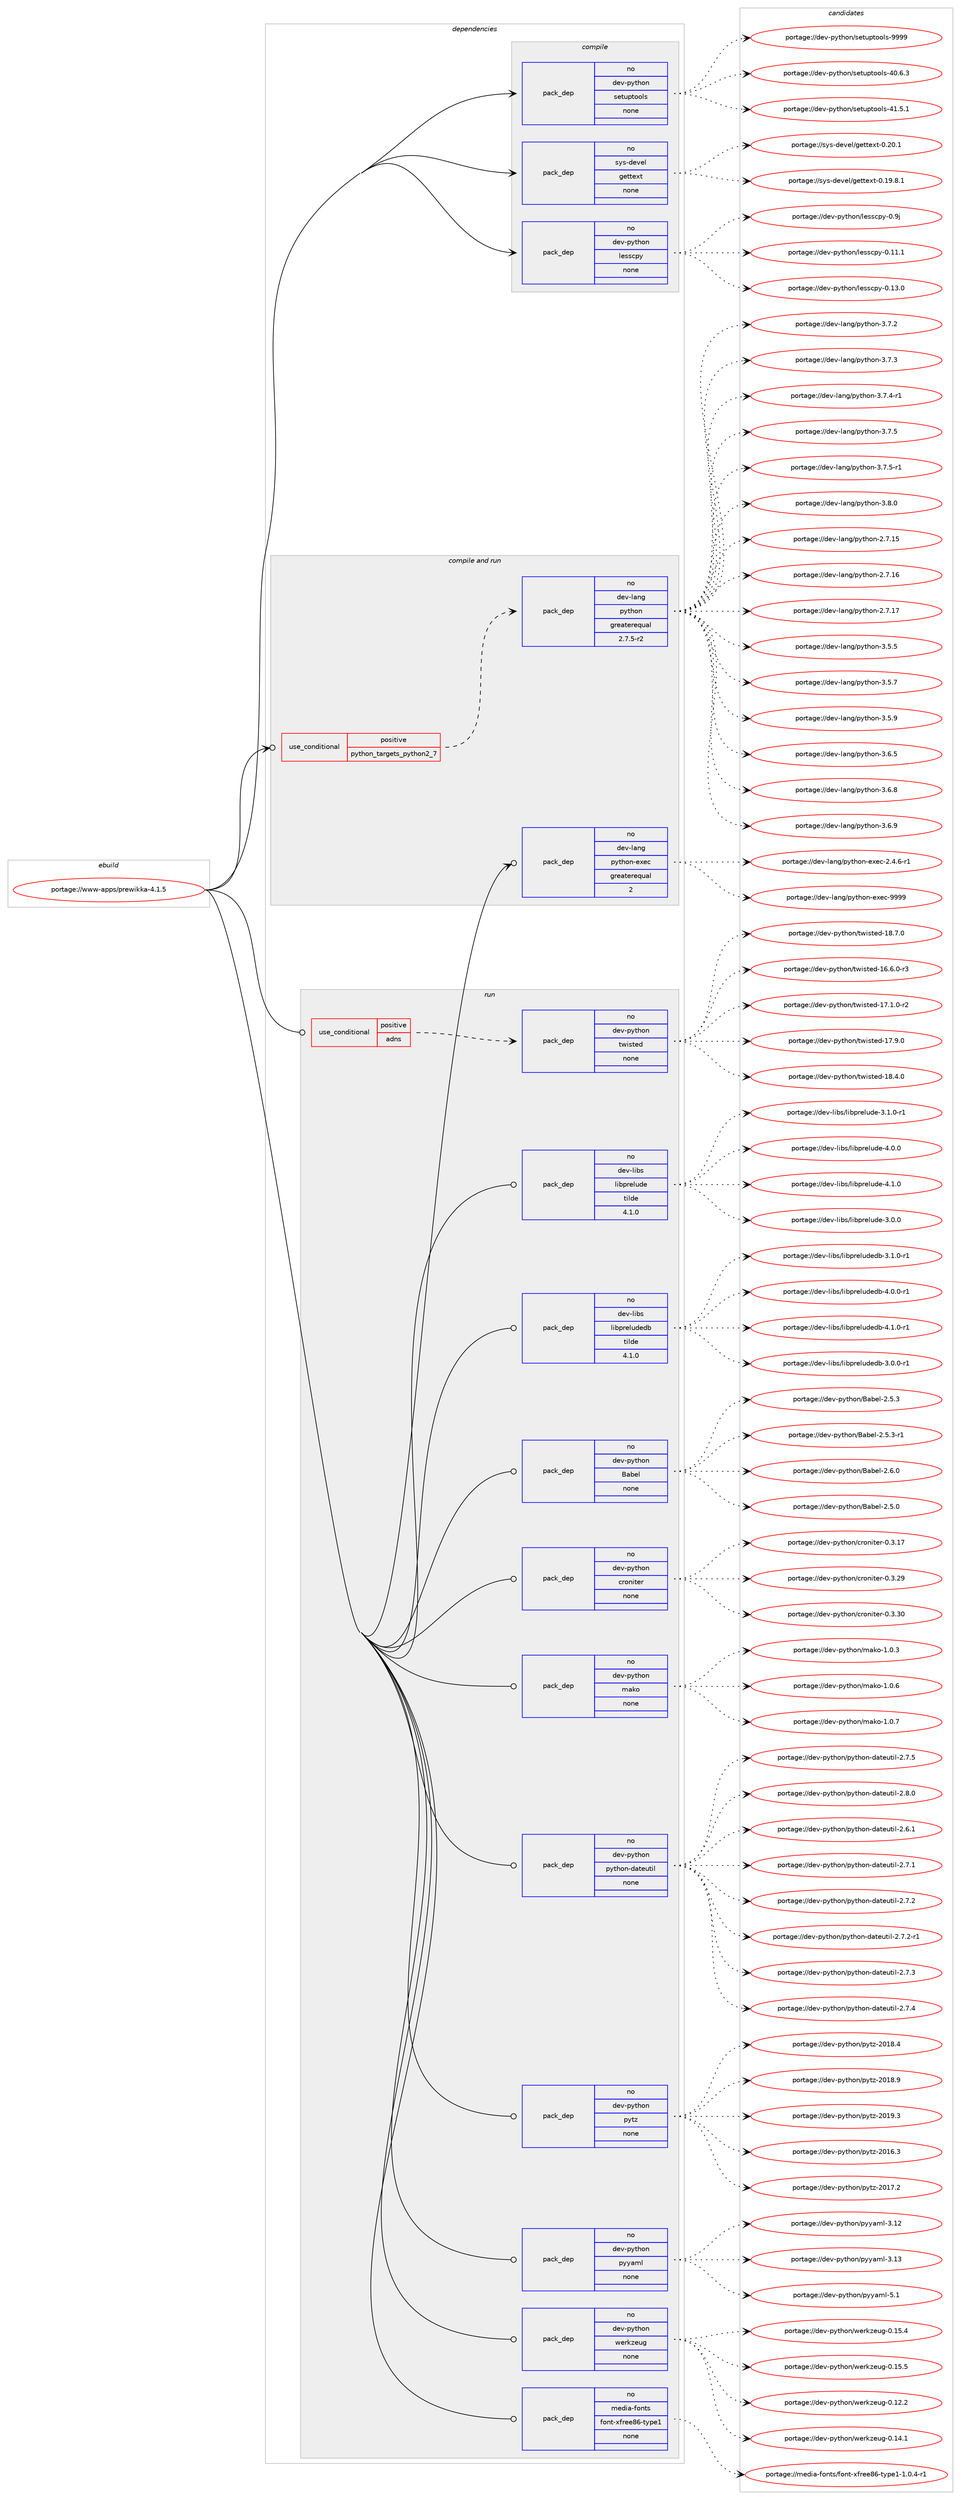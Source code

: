 digraph prolog {

# *************
# Graph options
# *************

newrank=true;
concentrate=true;
compound=true;
graph [rankdir=LR,fontname=Helvetica,fontsize=10,ranksep=1.5];#, ranksep=2.5, nodesep=0.2];
edge  [arrowhead=vee];
node  [fontname=Helvetica,fontsize=10];

# **********
# The ebuild
# **********

subgraph cluster_leftcol {
color=gray;
rank=same;
label=<<i>ebuild</i>>;
id [label="portage://www-apps/prewikka-4.1.5", color=red, width=4, href="../www-apps/prewikka-4.1.5.svg"];
}

# ****************
# The dependencies
# ****************

subgraph cluster_midcol {
color=gray;
label=<<i>dependencies</i>>;
subgraph cluster_compile {
fillcolor="#eeeeee";
style=filled;
label=<<i>compile</i>>;
subgraph pack325892 {
dependency439445 [label=<<TABLE BORDER="0" CELLBORDER="1" CELLSPACING="0" CELLPADDING="4" WIDTH="220"><TR><TD ROWSPAN="6" CELLPADDING="30">pack_dep</TD></TR><TR><TD WIDTH="110">no</TD></TR><TR><TD>dev-python</TD></TR><TR><TD>lesscpy</TD></TR><TR><TD>none</TD></TR><TR><TD></TD></TR></TABLE>>, shape=none, color=blue];
}
id:e -> dependency439445:w [weight=20,style="solid",arrowhead="vee"];
subgraph pack325893 {
dependency439446 [label=<<TABLE BORDER="0" CELLBORDER="1" CELLSPACING="0" CELLPADDING="4" WIDTH="220"><TR><TD ROWSPAN="6" CELLPADDING="30">pack_dep</TD></TR><TR><TD WIDTH="110">no</TD></TR><TR><TD>dev-python</TD></TR><TR><TD>setuptools</TD></TR><TR><TD>none</TD></TR><TR><TD></TD></TR></TABLE>>, shape=none, color=blue];
}
id:e -> dependency439446:w [weight=20,style="solid",arrowhead="vee"];
subgraph pack325894 {
dependency439447 [label=<<TABLE BORDER="0" CELLBORDER="1" CELLSPACING="0" CELLPADDING="4" WIDTH="220"><TR><TD ROWSPAN="6" CELLPADDING="30">pack_dep</TD></TR><TR><TD WIDTH="110">no</TD></TR><TR><TD>sys-devel</TD></TR><TR><TD>gettext</TD></TR><TR><TD>none</TD></TR><TR><TD></TD></TR></TABLE>>, shape=none, color=blue];
}
id:e -> dependency439447:w [weight=20,style="solid",arrowhead="vee"];
}
subgraph cluster_compileandrun {
fillcolor="#eeeeee";
style=filled;
label=<<i>compile and run</i>>;
subgraph cond105767 {
dependency439448 [label=<<TABLE BORDER="0" CELLBORDER="1" CELLSPACING="0" CELLPADDING="4"><TR><TD ROWSPAN="3" CELLPADDING="10">use_conditional</TD></TR><TR><TD>positive</TD></TR><TR><TD>python_targets_python2_7</TD></TR></TABLE>>, shape=none, color=red];
subgraph pack325895 {
dependency439449 [label=<<TABLE BORDER="0" CELLBORDER="1" CELLSPACING="0" CELLPADDING="4" WIDTH="220"><TR><TD ROWSPAN="6" CELLPADDING="30">pack_dep</TD></TR><TR><TD WIDTH="110">no</TD></TR><TR><TD>dev-lang</TD></TR><TR><TD>python</TD></TR><TR><TD>greaterequal</TD></TR><TR><TD>2.7.5-r2</TD></TR></TABLE>>, shape=none, color=blue];
}
dependency439448:e -> dependency439449:w [weight=20,style="dashed",arrowhead="vee"];
}
id:e -> dependency439448:w [weight=20,style="solid",arrowhead="odotvee"];
subgraph pack325896 {
dependency439450 [label=<<TABLE BORDER="0" CELLBORDER="1" CELLSPACING="0" CELLPADDING="4" WIDTH="220"><TR><TD ROWSPAN="6" CELLPADDING="30">pack_dep</TD></TR><TR><TD WIDTH="110">no</TD></TR><TR><TD>dev-lang</TD></TR><TR><TD>python-exec</TD></TR><TR><TD>greaterequal</TD></TR><TR><TD>2</TD></TR></TABLE>>, shape=none, color=blue];
}
id:e -> dependency439450:w [weight=20,style="solid",arrowhead="odotvee"];
}
subgraph cluster_run {
fillcolor="#eeeeee";
style=filled;
label=<<i>run</i>>;
subgraph cond105768 {
dependency439451 [label=<<TABLE BORDER="0" CELLBORDER="1" CELLSPACING="0" CELLPADDING="4"><TR><TD ROWSPAN="3" CELLPADDING="10">use_conditional</TD></TR><TR><TD>positive</TD></TR><TR><TD>adns</TD></TR></TABLE>>, shape=none, color=red];
subgraph pack325897 {
dependency439452 [label=<<TABLE BORDER="0" CELLBORDER="1" CELLSPACING="0" CELLPADDING="4" WIDTH="220"><TR><TD ROWSPAN="6" CELLPADDING="30">pack_dep</TD></TR><TR><TD WIDTH="110">no</TD></TR><TR><TD>dev-python</TD></TR><TR><TD>twisted</TD></TR><TR><TD>none</TD></TR><TR><TD></TD></TR></TABLE>>, shape=none, color=blue];
}
dependency439451:e -> dependency439452:w [weight=20,style="dashed",arrowhead="vee"];
}
id:e -> dependency439451:w [weight=20,style="solid",arrowhead="odot"];
subgraph pack325898 {
dependency439453 [label=<<TABLE BORDER="0" CELLBORDER="1" CELLSPACING="0" CELLPADDING="4" WIDTH="220"><TR><TD ROWSPAN="6" CELLPADDING="30">pack_dep</TD></TR><TR><TD WIDTH="110">no</TD></TR><TR><TD>dev-libs</TD></TR><TR><TD>libprelude</TD></TR><TR><TD>tilde</TD></TR><TR><TD>4.1.0</TD></TR></TABLE>>, shape=none, color=blue];
}
id:e -> dependency439453:w [weight=20,style="solid",arrowhead="odot"];
subgraph pack325899 {
dependency439454 [label=<<TABLE BORDER="0" CELLBORDER="1" CELLSPACING="0" CELLPADDING="4" WIDTH="220"><TR><TD ROWSPAN="6" CELLPADDING="30">pack_dep</TD></TR><TR><TD WIDTH="110">no</TD></TR><TR><TD>dev-libs</TD></TR><TR><TD>libpreludedb</TD></TR><TR><TD>tilde</TD></TR><TR><TD>4.1.0</TD></TR></TABLE>>, shape=none, color=blue];
}
id:e -> dependency439454:w [weight=20,style="solid",arrowhead="odot"];
subgraph pack325900 {
dependency439455 [label=<<TABLE BORDER="0" CELLBORDER="1" CELLSPACING="0" CELLPADDING="4" WIDTH="220"><TR><TD ROWSPAN="6" CELLPADDING="30">pack_dep</TD></TR><TR><TD WIDTH="110">no</TD></TR><TR><TD>dev-python</TD></TR><TR><TD>Babel</TD></TR><TR><TD>none</TD></TR><TR><TD></TD></TR></TABLE>>, shape=none, color=blue];
}
id:e -> dependency439455:w [weight=20,style="solid",arrowhead="odot"];
subgraph pack325901 {
dependency439456 [label=<<TABLE BORDER="0" CELLBORDER="1" CELLSPACING="0" CELLPADDING="4" WIDTH="220"><TR><TD ROWSPAN="6" CELLPADDING="30">pack_dep</TD></TR><TR><TD WIDTH="110">no</TD></TR><TR><TD>dev-python</TD></TR><TR><TD>croniter</TD></TR><TR><TD>none</TD></TR><TR><TD></TD></TR></TABLE>>, shape=none, color=blue];
}
id:e -> dependency439456:w [weight=20,style="solid",arrowhead="odot"];
subgraph pack325902 {
dependency439457 [label=<<TABLE BORDER="0" CELLBORDER="1" CELLSPACING="0" CELLPADDING="4" WIDTH="220"><TR><TD ROWSPAN="6" CELLPADDING="30">pack_dep</TD></TR><TR><TD WIDTH="110">no</TD></TR><TR><TD>dev-python</TD></TR><TR><TD>mako</TD></TR><TR><TD>none</TD></TR><TR><TD></TD></TR></TABLE>>, shape=none, color=blue];
}
id:e -> dependency439457:w [weight=20,style="solid",arrowhead="odot"];
subgraph pack325903 {
dependency439458 [label=<<TABLE BORDER="0" CELLBORDER="1" CELLSPACING="0" CELLPADDING="4" WIDTH="220"><TR><TD ROWSPAN="6" CELLPADDING="30">pack_dep</TD></TR><TR><TD WIDTH="110">no</TD></TR><TR><TD>dev-python</TD></TR><TR><TD>python-dateutil</TD></TR><TR><TD>none</TD></TR><TR><TD></TD></TR></TABLE>>, shape=none, color=blue];
}
id:e -> dependency439458:w [weight=20,style="solid",arrowhead="odot"];
subgraph pack325904 {
dependency439459 [label=<<TABLE BORDER="0" CELLBORDER="1" CELLSPACING="0" CELLPADDING="4" WIDTH="220"><TR><TD ROWSPAN="6" CELLPADDING="30">pack_dep</TD></TR><TR><TD WIDTH="110">no</TD></TR><TR><TD>dev-python</TD></TR><TR><TD>pytz</TD></TR><TR><TD>none</TD></TR><TR><TD></TD></TR></TABLE>>, shape=none, color=blue];
}
id:e -> dependency439459:w [weight=20,style="solid",arrowhead="odot"];
subgraph pack325905 {
dependency439460 [label=<<TABLE BORDER="0" CELLBORDER="1" CELLSPACING="0" CELLPADDING="4" WIDTH="220"><TR><TD ROWSPAN="6" CELLPADDING="30">pack_dep</TD></TR><TR><TD WIDTH="110">no</TD></TR><TR><TD>dev-python</TD></TR><TR><TD>pyyaml</TD></TR><TR><TD>none</TD></TR><TR><TD></TD></TR></TABLE>>, shape=none, color=blue];
}
id:e -> dependency439460:w [weight=20,style="solid",arrowhead="odot"];
subgraph pack325906 {
dependency439461 [label=<<TABLE BORDER="0" CELLBORDER="1" CELLSPACING="0" CELLPADDING="4" WIDTH="220"><TR><TD ROWSPAN="6" CELLPADDING="30">pack_dep</TD></TR><TR><TD WIDTH="110">no</TD></TR><TR><TD>dev-python</TD></TR><TR><TD>werkzeug</TD></TR><TR><TD>none</TD></TR><TR><TD></TD></TR></TABLE>>, shape=none, color=blue];
}
id:e -> dependency439461:w [weight=20,style="solid",arrowhead="odot"];
subgraph pack325907 {
dependency439462 [label=<<TABLE BORDER="0" CELLBORDER="1" CELLSPACING="0" CELLPADDING="4" WIDTH="220"><TR><TD ROWSPAN="6" CELLPADDING="30">pack_dep</TD></TR><TR><TD WIDTH="110">no</TD></TR><TR><TD>media-fonts</TD></TR><TR><TD>font-xfree86-type1</TD></TR><TR><TD>none</TD></TR><TR><TD></TD></TR></TABLE>>, shape=none, color=blue];
}
id:e -> dependency439462:w [weight=20,style="solid",arrowhead="odot"];
}
}

# **************
# The candidates
# **************

subgraph cluster_choices {
rank=same;
color=gray;
label=<<i>candidates</i>>;

subgraph choice325892 {
color=black;
nodesep=1;
choiceportage10010111845112121116104111110471081011151159911212145484649494649 [label="portage://dev-python/lesscpy-0.11.1", color=red, width=4,href="../dev-python/lesscpy-0.11.1.svg"];
choiceportage10010111845112121116104111110471081011151159911212145484649514648 [label="portage://dev-python/lesscpy-0.13.0", color=red, width=4,href="../dev-python/lesscpy-0.13.0.svg"];
choiceportage10010111845112121116104111110471081011151159911212145484657106 [label="portage://dev-python/lesscpy-0.9j", color=red, width=4,href="../dev-python/lesscpy-0.9j.svg"];
dependency439445:e -> choiceportage10010111845112121116104111110471081011151159911212145484649494649:w [style=dotted,weight="100"];
dependency439445:e -> choiceportage10010111845112121116104111110471081011151159911212145484649514648:w [style=dotted,weight="100"];
dependency439445:e -> choiceportage10010111845112121116104111110471081011151159911212145484657106:w [style=dotted,weight="100"];
}
subgraph choice325893 {
color=black;
nodesep=1;
choiceportage100101118451121211161041111104711510111611711211611111110811545524846544651 [label="portage://dev-python/setuptools-40.6.3", color=red, width=4,href="../dev-python/setuptools-40.6.3.svg"];
choiceportage100101118451121211161041111104711510111611711211611111110811545524946534649 [label="portage://dev-python/setuptools-41.5.1", color=red, width=4,href="../dev-python/setuptools-41.5.1.svg"];
choiceportage10010111845112121116104111110471151011161171121161111111081154557575757 [label="portage://dev-python/setuptools-9999", color=red, width=4,href="../dev-python/setuptools-9999.svg"];
dependency439446:e -> choiceportage100101118451121211161041111104711510111611711211611111110811545524846544651:w [style=dotted,weight="100"];
dependency439446:e -> choiceportage100101118451121211161041111104711510111611711211611111110811545524946534649:w [style=dotted,weight="100"];
dependency439446:e -> choiceportage10010111845112121116104111110471151011161171121161111111081154557575757:w [style=dotted,weight="100"];
}
subgraph choice325894 {
color=black;
nodesep=1;
choiceportage1151211154510010111810110847103101116116101120116454846495746564649 [label="portage://sys-devel/gettext-0.19.8.1", color=red, width=4,href="../sys-devel/gettext-0.19.8.1.svg"];
choiceportage115121115451001011181011084710310111611610112011645484650484649 [label="portage://sys-devel/gettext-0.20.1", color=red, width=4,href="../sys-devel/gettext-0.20.1.svg"];
dependency439447:e -> choiceportage1151211154510010111810110847103101116116101120116454846495746564649:w [style=dotted,weight="100"];
dependency439447:e -> choiceportage115121115451001011181011084710310111611610112011645484650484649:w [style=dotted,weight="100"];
}
subgraph choice325895 {
color=black;
nodesep=1;
choiceportage10010111845108971101034711212111610411111045504655464953 [label="portage://dev-lang/python-2.7.15", color=red, width=4,href="../dev-lang/python-2.7.15.svg"];
choiceportage10010111845108971101034711212111610411111045504655464954 [label="portage://dev-lang/python-2.7.16", color=red, width=4,href="../dev-lang/python-2.7.16.svg"];
choiceportage10010111845108971101034711212111610411111045504655464955 [label="portage://dev-lang/python-2.7.17", color=red, width=4,href="../dev-lang/python-2.7.17.svg"];
choiceportage100101118451089711010347112121116104111110455146534653 [label="portage://dev-lang/python-3.5.5", color=red, width=4,href="../dev-lang/python-3.5.5.svg"];
choiceportage100101118451089711010347112121116104111110455146534655 [label="portage://dev-lang/python-3.5.7", color=red, width=4,href="../dev-lang/python-3.5.7.svg"];
choiceportage100101118451089711010347112121116104111110455146534657 [label="portage://dev-lang/python-3.5.9", color=red, width=4,href="../dev-lang/python-3.5.9.svg"];
choiceportage100101118451089711010347112121116104111110455146544653 [label="portage://dev-lang/python-3.6.5", color=red, width=4,href="../dev-lang/python-3.6.5.svg"];
choiceportage100101118451089711010347112121116104111110455146544656 [label="portage://dev-lang/python-3.6.8", color=red, width=4,href="../dev-lang/python-3.6.8.svg"];
choiceportage100101118451089711010347112121116104111110455146544657 [label="portage://dev-lang/python-3.6.9", color=red, width=4,href="../dev-lang/python-3.6.9.svg"];
choiceportage100101118451089711010347112121116104111110455146554650 [label="portage://dev-lang/python-3.7.2", color=red, width=4,href="../dev-lang/python-3.7.2.svg"];
choiceportage100101118451089711010347112121116104111110455146554651 [label="portage://dev-lang/python-3.7.3", color=red, width=4,href="../dev-lang/python-3.7.3.svg"];
choiceportage1001011184510897110103471121211161041111104551465546524511449 [label="portage://dev-lang/python-3.7.4-r1", color=red, width=4,href="../dev-lang/python-3.7.4-r1.svg"];
choiceportage100101118451089711010347112121116104111110455146554653 [label="portage://dev-lang/python-3.7.5", color=red, width=4,href="../dev-lang/python-3.7.5.svg"];
choiceportage1001011184510897110103471121211161041111104551465546534511449 [label="portage://dev-lang/python-3.7.5-r1", color=red, width=4,href="../dev-lang/python-3.7.5-r1.svg"];
choiceportage100101118451089711010347112121116104111110455146564648 [label="portage://dev-lang/python-3.8.0", color=red, width=4,href="../dev-lang/python-3.8.0.svg"];
dependency439449:e -> choiceportage10010111845108971101034711212111610411111045504655464953:w [style=dotted,weight="100"];
dependency439449:e -> choiceportage10010111845108971101034711212111610411111045504655464954:w [style=dotted,weight="100"];
dependency439449:e -> choiceportage10010111845108971101034711212111610411111045504655464955:w [style=dotted,weight="100"];
dependency439449:e -> choiceportage100101118451089711010347112121116104111110455146534653:w [style=dotted,weight="100"];
dependency439449:e -> choiceportage100101118451089711010347112121116104111110455146534655:w [style=dotted,weight="100"];
dependency439449:e -> choiceportage100101118451089711010347112121116104111110455146534657:w [style=dotted,weight="100"];
dependency439449:e -> choiceportage100101118451089711010347112121116104111110455146544653:w [style=dotted,weight="100"];
dependency439449:e -> choiceportage100101118451089711010347112121116104111110455146544656:w [style=dotted,weight="100"];
dependency439449:e -> choiceportage100101118451089711010347112121116104111110455146544657:w [style=dotted,weight="100"];
dependency439449:e -> choiceportage100101118451089711010347112121116104111110455146554650:w [style=dotted,weight="100"];
dependency439449:e -> choiceportage100101118451089711010347112121116104111110455146554651:w [style=dotted,weight="100"];
dependency439449:e -> choiceportage1001011184510897110103471121211161041111104551465546524511449:w [style=dotted,weight="100"];
dependency439449:e -> choiceportage100101118451089711010347112121116104111110455146554653:w [style=dotted,weight="100"];
dependency439449:e -> choiceportage1001011184510897110103471121211161041111104551465546534511449:w [style=dotted,weight="100"];
dependency439449:e -> choiceportage100101118451089711010347112121116104111110455146564648:w [style=dotted,weight="100"];
}
subgraph choice325896 {
color=black;
nodesep=1;
choiceportage10010111845108971101034711212111610411111045101120101994550465246544511449 [label="portage://dev-lang/python-exec-2.4.6-r1", color=red, width=4,href="../dev-lang/python-exec-2.4.6-r1.svg"];
choiceportage10010111845108971101034711212111610411111045101120101994557575757 [label="portage://dev-lang/python-exec-9999", color=red, width=4,href="../dev-lang/python-exec-9999.svg"];
dependency439450:e -> choiceportage10010111845108971101034711212111610411111045101120101994550465246544511449:w [style=dotted,weight="100"];
dependency439450:e -> choiceportage10010111845108971101034711212111610411111045101120101994557575757:w [style=dotted,weight="100"];
}
subgraph choice325897 {
color=black;
nodesep=1;
choiceportage1001011184511212111610411111047116119105115116101100454954465446484511451 [label="portage://dev-python/twisted-16.6.0-r3", color=red, width=4,href="../dev-python/twisted-16.6.0-r3.svg"];
choiceportage1001011184511212111610411111047116119105115116101100454955464946484511450 [label="portage://dev-python/twisted-17.1.0-r2", color=red, width=4,href="../dev-python/twisted-17.1.0-r2.svg"];
choiceportage100101118451121211161041111104711611910511511610110045495546574648 [label="portage://dev-python/twisted-17.9.0", color=red, width=4,href="../dev-python/twisted-17.9.0.svg"];
choiceportage100101118451121211161041111104711611910511511610110045495646524648 [label="portage://dev-python/twisted-18.4.0", color=red, width=4,href="../dev-python/twisted-18.4.0.svg"];
choiceportage100101118451121211161041111104711611910511511610110045495646554648 [label="portage://dev-python/twisted-18.7.0", color=red, width=4,href="../dev-python/twisted-18.7.0.svg"];
dependency439452:e -> choiceportage1001011184511212111610411111047116119105115116101100454954465446484511451:w [style=dotted,weight="100"];
dependency439452:e -> choiceportage1001011184511212111610411111047116119105115116101100454955464946484511450:w [style=dotted,weight="100"];
dependency439452:e -> choiceportage100101118451121211161041111104711611910511511610110045495546574648:w [style=dotted,weight="100"];
dependency439452:e -> choiceportage100101118451121211161041111104711611910511511610110045495646524648:w [style=dotted,weight="100"];
dependency439452:e -> choiceportage100101118451121211161041111104711611910511511610110045495646554648:w [style=dotted,weight="100"];
}
subgraph choice325898 {
color=black;
nodesep=1;
choiceportage10010111845108105981154710810598112114101108117100101455146484648 [label="portage://dev-libs/libprelude-3.0.0", color=red, width=4,href="../dev-libs/libprelude-3.0.0.svg"];
choiceportage100101118451081059811547108105981121141011081171001014551464946484511449 [label="portage://dev-libs/libprelude-3.1.0-r1", color=red, width=4,href="../dev-libs/libprelude-3.1.0-r1.svg"];
choiceportage10010111845108105981154710810598112114101108117100101455246484648 [label="portage://dev-libs/libprelude-4.0.0", color=red, width=4,href="../dev-libs/libprelude-4.0.0.svg"];
choiceportage10010111845108105981154710810598112114101108117100101455246494648 [label="portage://dev-libs/libprelude-4.1.0", color=red, width=4,href="../dev-libs/libprelude-4.1.0.svg"];
dependency439453:e -> choiceportage10010111845108105981154710810598112114101108117100101455146484648:w [style=dotted,weight="100"];
dependency439453:e -> choiceportage100101118451081059811547108105981121141011081171001014551464946484511449:w [style=dotted,weight="100"];
dependency439453:e -> choiceportage10010111845108105981154710810598112114101108117100101455246484648:w [style=dotted,weight="100"];
dependency439453:e -> choiceportage10010111845108105981154710810598112114101108117100101455246494648:w [style=dotted,weight="100"];
}
subgraph choice325899 {
color=black;
nodesep=1;
choiceportage10010111845108105981154710810598112114101108117100101100984551464846484511449 [label="portage://dev-libs/libpreludedb-3.0.0-r1", color=red, width=4,href="../dev-libs/libpreludedb-3.0.0-r1.svg"];
choiceportage10010111845108105981154710810598112114101108117100101100984551464946484511449 [label="portage://dev-libs/libpreludedb-3.1.0-r1", color=red, width=4,href="../dev-libs/libpreludedb-3.1.0-r1.svg"];
choiceportage10010111845108105981154710810598112114101108117100101100984552464846484511449 [label="portage://dev-libs/libpreludedb-4.0.0-r1", color=red, width=4,href="../dev-libs/libpreludedb-4.0.0-r1.svg"];
choiceportage10010111845108105981154710810598112114101108117100101100984552464946484511449 [label="portage://dev-libs/libpreludedb-4.1.0-r1", color=red, width=4,href="../dev-libs/libpreludedb-4.1.0-r1.svg"];
dependency439454:e -> choiceportage10010111845108105981154710810598112114101108117100101100984551464846484511449:w [style=dotted,weight="100"];
dependency439454:e -> choiceportage10010111845108105981154710810598112114101108117100101100984551464946484511449:w [style=dotted,weight="100"];
dependency439454:e -> choiceportage10010111845108105981154710810598112114101108117100101100984552464846484511449:w [style=dotted,weight="100"];
dependency439454:e -> choiceportage10010111845108105981154710810598112114101108117100101100984552464946484511449:w [style=dotted,weight="100"];
}
subgraph choice325900 {
color=black;
nodesep=1;
choiceportage1001011184511212111610411111047669798101108455046534648 [label="portage://dev-python/Babel-2.5.0", color=red, width=4,href="../dev-python/Babel-2.5.0.svg"];
choiceportage1001011184511212111610411111047669798101108455046534651 [label="portage://dev-python/Babel-2.5.3", color=red, width=4,href="../dev-python/Babel-2.5.3.svg"];
choiceportage10010111845112121116104111110476697981011084550465346514511449 [label="portage://dev-python/Babel-2.5.3-r1", color=red, width=4,href="../dev-python/Babel-2.5.3-r1.svg"];
choiceportage1001011184511212111610411111047669798101108455046544648 [label="portage://dev-python/Babel-2.6.0", color=red, width=4,href="../dev-python/Babel-2.6.0.svg"];
dependency439455:e -> choiceportage1001011184511212111610411111047669798101108455046534648:w [style=dotted,weight="100"];
dependency439455:e -> choiceportage1001011184511212111610411111047669798101108455046534651:w [style=dotted,weight="100"];
dependency439455:e -> choiceportage10010111845112121116104111110476697981011084550465346514511449:w [style=dotted,weight="100"];
dependency439455:e -> choiceportage1001011184511212111610411111047669798101108455046544648:w [style=dotted,weight="100"];
}
subgraph choice325901 {
color=black;
nodesep=1;
choiceportage10010111845112121116104111110479911411111010511610111445484651464955 [label="portage://dev-python/croniter-0.3.17", color=red, width=4,href="../dev-python/croniter-0.3.17.svg"];
choiceportage10010111845112121116104111110479911411111010511610111445484651465057 [label="portage://dev-python/croniter-0.3.29", color=red, width=4,href="../dev-python/croniter-0.3.29.svg"];
choiceportage10010111845112121116104111110479911411111010511610111445484651465148 [label="portage://dev-python/croniter-0.3.30", color=red, width=4,href="../dev-python/croniter-0.3.30.svg"];
dependency439456:e -> choiceportage10010111845112121116104111110479911411111010511610111445484651464955:w [style=dotted,weight="100"];
dependency439456:e -> choiceportage10010111845112121116104111110479911411111010511610111445484651465057:w [style=dotted,weight="100"];
dependency439456:e -> choiceportage10010111845112121116104111110479911411111010511610111445484651465148:w [style=dotted,weight="100"];
}
subgraph choice325902 {
color=black;
nodesep=1;
choiceportage100101118451121211161041111104710997107111454946484651 [label="portage://dev-python/mako-1.0.3", color=red, width=4,href="../dev-python/mako-1.0.3.svg"];
choiceportage100101118451121211161041111104710997107111454946484654 [label="portage://dev-python/mako-1.0.6", color=red, width=4,href="../dev-python/mako-1.0.6.svg"];
choiceportage100101118451121211161041111104710997107111454946484655 [label="portage://dev-python/mako-1.0.7", color=red, width=4,href="../dev-python/mako-1.0.7.svg"];
dependency439457:e -> choiceportage100101118451121211161041111104710997107111454946484651:w [style=dotted,weight="100"];
dependency439457:e -> choiceportage100101118451121211161041111104710997107111454946484654:w [style=dotted,weight="100"];
dependency439457:e -> choiceportage100101118451121211161041111104710997107111454946484655:w [style=dotted,weight="100"];
}
subgraph choice325903 {
color=black;
nodesep=1;
choiceportage10010111845112121116104111110471121211161041111104510097116101117116105108455046544649 [label="portage://dev-python/python-dateutil-2.6.1", color=red, width=4,href="../dev-python/python-dateutil-2.6.1.svg"];
choiceportage10010111845112121116104111110471121211161041111104510097116101117116105108455046554649 [label="portage://dev-python/python-dateutil-2.7.1", color=red, width=4,href="../dev-python/python-dateutil-2.7.1.svg"];
choiceportage10010111845112121116104111110471121211161041111104510097116101117116105108455046554650 [label="portage://dev-python/python-dateutil-2.7.2", color=red, width=4,href="../dev-python/python-dateutil-2.7.2.svg"];
choiceportage100101118451121211161041111104711212111610411111045100971161011171161051084550465546504511449 [label="portage://dev-python/python-dateutil-2.7.2-r1", color=red, width=4,href="../dev-python/python-dateutil-2.7.2-r1.svg"];
choiceportage10010111845112121116104111110471121211161041111104510097116101117116105108455046554651 [label="portage://dev-python/python-dateutil-2.7.3", color=red, width=4,href="../dev-python/python-dateutil-2.7.3.svg"];
choiceportage10010111845112121116104111110471121211161041111104510097116101117116105108455046554652 [label="portage://dev-python/python-dateutil-2.7.4", color=red, width=4,href="../dev-python/python-dateutil-2.7.4.svg"];
choiceportage10010111845112121116104111110471121211161041111104510097116101117116105108455046554653 [label="portage://dev-python/python-dateutil-2.7.5", color=red, width=4,href="../dev-python/python-dateutil-2.7.5.svg"];
choiceportage10010111845112121116104111110471121211161041111104510097116101117116105108455046564648 [label="portage://dev-python/python-dateutil-2.8.0", color=red, width=4,href="../dev-python/python-dateutil-2.8.0.svg"];
dependency439458:e -> choiceportage10010111845112121116104111110471121211161041111104510097116101117116105108455046544649:w [style=dotted,weight="100"];
dependency439458:e -> choiceportage10010111845112121116104111110471121211161041111104510097116101117116105108455046554649:w [style=dotted,weight="100"];
dependency439458:e -> choiceportage10010111845112121116104111110471121211161041111104510097116101117116105108455046554650:w [style=dotted,weight="100"];
dependency439458:e -> choiceportage100101118451121211161041111104711212111610411111045100971161011171161051084550465546504511449:w [style=dotted,weight="100"];
dependency439458:e -> choiceportage10010111845112121116104111110471121211161041111104510097116101117116105108455046554651:w [style=dotted,weight="100"];
dependency439458:e -> choiceportage10010111845112121116104111110471121211161041111104510097116101117116105108455046554652:w [style=dotted,weight="100"];
dependency439458:e -> choiceportage10010111845112121116104111110471121211161041111104510097116101117116105108455046554653:w [style=dotted,weight="100"];
dependency439458:e -> choiceportage10010111845112121116104111110471121211161041111104510097116101117116105108455046564648:w [style=dotted,weight="100"];
}
subgraph choice325904 {
color=black;
nodesep=1;
choiceportage100101118451121211161041111104711212111612245504849544651 [label="portage://dev-python/pytz-2016.3", color=red, width=4,href="../dev-python/pytz-2016.3.svg"];
choiceportage100101118451121211161041111104711212111612245504849554650 [label="portage://dev-python/pytz-2017.2", color=red, width=4,href="../dev-python/pytz-2017.2.svg"];
choiceportage100101118451121211161041111104711212111612245504849564652 [label="portage://dev-python/pytz-2018.4", color=red, width=4,href="../dev-python/pytz-2018.4.svg"];
choiceportage100101118451121211161041111104711212111612245504849564657 [label="portage://dev-python/pytz-2018.9", color=red, width=4,href="../dev-python/pytz-2018.9.svg"];
choiceportage100101118451121211161041111104711212111612245504849574651 [label="portage://dev-python/pytz-2019.3", color=red, width=4,href="../dev-python/pytz-2019.3.svg"];
dependency439459:e -> choiceportage100101118451121211161041111104711212111612245504849544651:w [style=dotted,weight="100"];
dependency439459:e -> choiceportage100101118451121211161041111104711212111612245504849554650:w [style=dotted,weight="100"];
dependency439459:e -> choiceportage100101118451121211161041111104711212111612245504849564652:w [style=dotted,weight="100"];
dependency439459:e -> choiceportage100101118451121211161041111104711212111612245504849564657:w [style=dotted,weight="100"];
dependency439459:e -> choiceportage100101118451121211161041111104711212111612245504849574651:w [style=dotted,weight="100"];
}
subgraph choice325905 {
color=black;
nodesep=1;
choiceportage1001011184511212111610411111047112121121971091084551464950 [label="portage://dev-python/pyyaml-3.12", color=red, width=4,href="../dev-python/pyyaml-3.12.svg"];
choiceportage1001011184511212111610411111047112121121971091084551464951 [label="portage://dev-python/pyyaml-3.13", color=red, width=4,href="../dev-python/pyyaml-3.13.svg"];
choiceportage10010111845112121116104111110471121211219710910845534649 [label="portage://dev-python/pyyaml-5.1", color=red, width=4,href="../dev-python/pyyaml-5.1.svg"];
dependency439460:e -> choiceportage1001011184511212111610411111047112121121971091084551464950:w [style=dotted,weight="100"];
dependency439460:e -> choiceportage1001011184511212111610411111047112121121971091084551464951:w [style=dotted,weight="100"];
dependency439460:e -> choiceportage10010111845112121116104111110471121211219710910845534649:w [style=dotted,weight="100"];
}
subgraph choice325906 {
color=black;
nodesep=1;
choiceportage100101118451121211161041111104711910111410712210111710345484649504650 [label="portage://dev-python/werkzeug-0.12.2", color=red, width=4,href="../dev-python/werkzeug-0.12.2.svg"];
choiceportage100101118451121211161041111104711910111410712210111710345484649524649 [label="portage://dev-python/werkzeug-0.14.1", color=red, width=4,href="../dev-python/werkzeug-0.14.1.svg"];
choiceportage100101118451121211161041111104711910111410712210111710345484649534652 [label="portage://dev-python/werkzeug-0.15.4", color=red, width=4,href="../dev-python/werkzeug-0.15.4.svg"];
choiceportage100101118451121211161041111104711910111410712210111710345484649534653 [label="portage://dev-python/werkzeug-0.15.5", color=red, width=4,href="../dev-python/werkzeug-0.15.5.svg"];
dependency439461:e -> choiceportage100101118451121211161041111104711910111410712210111710345484649504650:w [style=dotted,weight="100"];
dependency439461:e -> choiceportage100101118451121211161041111104711910111410712210111710345484649524649:w [style=dotted,weight="100"];
dependency439461:e -> choiceportage100101118451121211161041111104711910111410712210111710345484649534652:w [style=dotted,weight="100"];
dependency439461:e -> choiceportage100101118451121211161041111104711910111410712210111710345484649534653:w [style=dotted,weight="100"];
}
subgraph choice325907 {
color=black;
nodesep=1;
choiceportage10910110010597451021111101161154710211111011645120102114101101565445116121112101494549464846524511449 [label="portage://media-fonts/font-xfree86-type1-1.0.4-r1", color=red, width=4,href="../media-fonts/font-xfree86-type1-1.0.4-r1.svg"];
dependency439462:e -> choiceportage10910110010597451021111101161154710211111011645120102114101101565445116121112101494549464846524511449:w [style=dotted,weight="100"];
}
}

}
